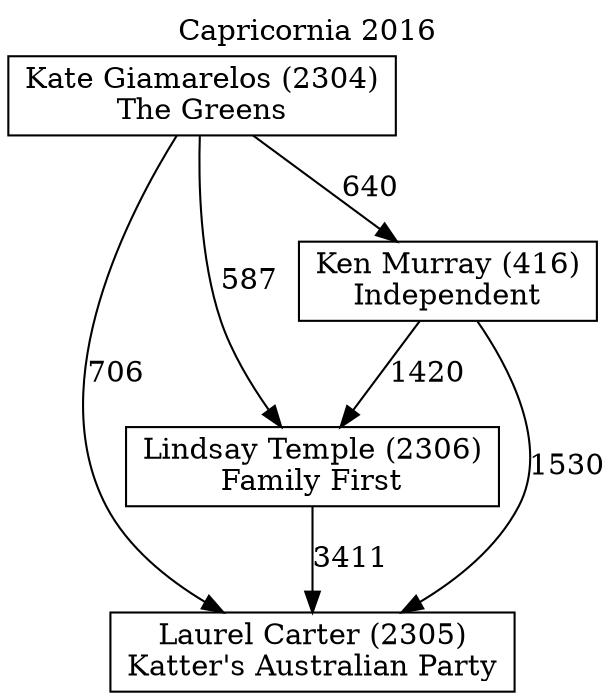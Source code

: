 // House preference flow
digraph "Laurel Carter (2305)_Capricornia_2016" {
	graph [label="Capricornia 2016" labelloc=t mclimit=10]
	node [shape=box]
	"Lindsay Temple (2306)" [label="Lindsay Temple (2306)
Family First"]
	"Kate Giamarelos (2304)" [label="Kate Giamarelos (2304)
The Greens"]
	"Laurel Carter (2305)" [label="Laurel Carter (2305)
Katter's Australian Party"]
	"Ken Murray (416)" [label="Ken Murray (416)
Independent"]
	"Ken Murray (416)" -> "Laurel Carter (2305)" [label=1530]
	"Kate Giamarelos (2304)" -> "Lindsay Temple (2306)" [label=587]
	"Ken Murray (416)" -> "Lindsay Temple (2306)" [label=1420]
	"Kate Giamarelos (2304)" -> "Ken Murray (416)" [label=640]
	"Lindsay Temple (2306)" -> "Laurel Carter (2305)" [label=3411]
	"Kate Giamarelos (2304)" -> "Laurel Carter (2305)" [label=706]
}
